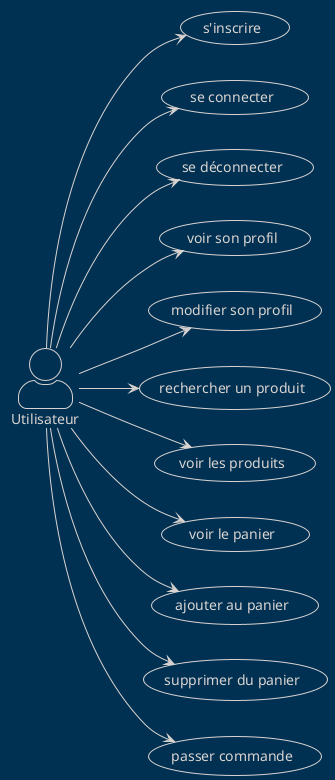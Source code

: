 @startuml useCase user
!theme blueprint

skinparam actorStyle awesome

actor Utilisateur as User
left to right direction

usecase "s'inscrire" as register
usecase "se connecter" as login
usecase "se déconnecter" as logout
usecase "voir son profil" as seeProfile
usecase "modifier son profil" as editProfile
usecase "rechercher un produit" as searchProduct
usecase "voir les produits" as seeProducts
usecase "voir le panier" as seeCart
usecase "ajouter au panier" as addToCart
usecase "supprimer du panier" as removeFromCart
usecase "passer commande" as order

User --> register
User --> login
User --> logout
User --> seeProfile
User --> editProfile
User --> searchProduct
User --> seeProducts
User --> seeCart
User --> addToCart
User --> removeFromCart
User --> order

@enduml